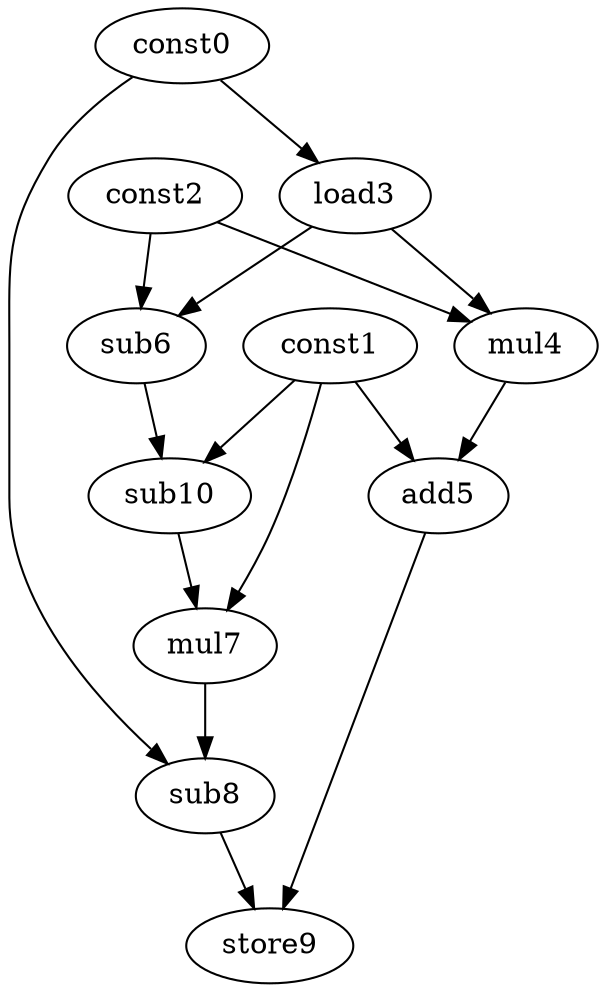 digraph G { 
const0[opcode=const]; 
const1[opcode=const]; 
const2[opcode=const]; 
load3[opcode=load]; 
mul4[opcode=mul]; 
add5[opcode=add]; 
sub6[opcode=sub]; 
mul7[opcode=mul]; 
sub8[opcode=sub]; 
store9[opcode=store]; 
sub10[opcode=sub]; 
const0->load3[operand=0];
const2->mul4[operand=0];
load3->mul4[operand=1];
const2->sub6[operand=0];
load3->sub6[operand=1];
const1->add5[operand=0];
mul4->add5[operand=1];
const1->sub10[operand=0];
sub6->sub10[operand=1];
const1->mul7[operand=0];
sub10->mul7[operand=1];
mul7->sub8[operand=0];
const0->sub8[operand=1];
sub8->store9[operand=0];
add5->store9[operand=1];
}
